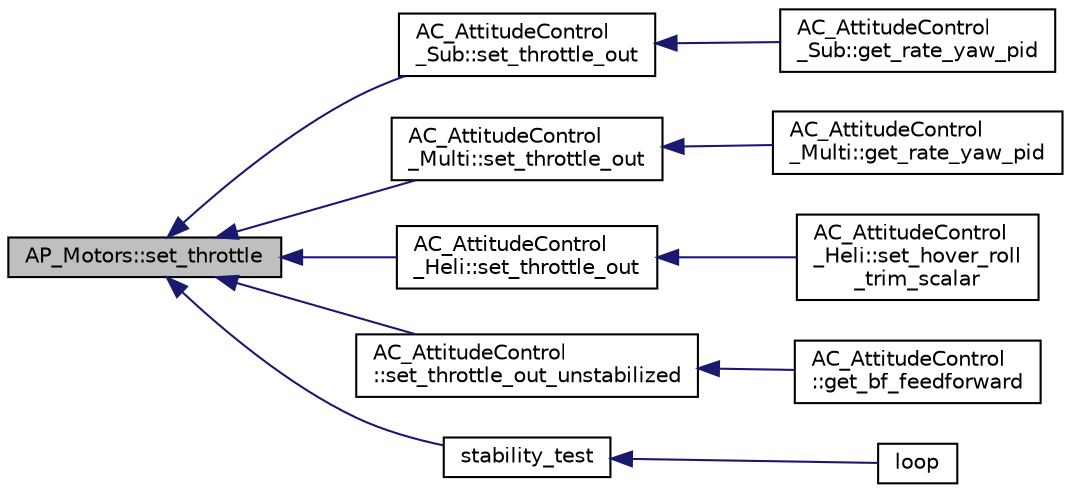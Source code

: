 digraph "AP_Motors::set_throttle"
{
 // INTERACTIVE_SVG=YES
  edge [fontname="Helvetica",fontsize="10",labelfontname="Helvetica",labelfontsize="10"];
  node [fontname="Helvetica",fontsize="10",shape=record];
  rankdir="LR";
  Node1 [label="AP_Motors::set_throttle",height=0.2,width=0.4,color="black", fillcolor="grey75", style="filled", fontcolor="black"];
  Node1 -> Node2 [dir="back",color="midnightblue",fontsize="10",style="solid",fontname="Helvetica"];
  Node2 [label="AC_AttitudeControl\l_Sub::set_throttle_out",height=0.2,width=0.4,color="black", fillcolor="white", style="filled",URL="$classAC__AttitudeControl__Sub.html#a01e89bcda33d4d292631f126b21d64fc"];
  Node2 -> Node3 [dir="back",color="midnightblue",fontsize="10",style="solid",fontname="Helvetica"];
  Node3 [label="AC_AttitudeControl\l_Sub::get_rate_yaw_pid",height=0.2,width=0.4,color="black", fillcolor="white", style="filled",URL="$classAC__AttitudeControl__Sub.html#a2863a951cef77c5087777a0a64144e77"];
  Node1 -> Node4 [dir="back",color="midnightblue",fontsize="10",style="solid",fontname="Helvetica"];
  Node4 [label="AC_AttitudeControl\l_Multi::set_throttle_out",height=0.2,width=0.4,color="black", fillcolor="white", style="filled",URL="$classAC__AttitudeControl__Multi.html#a3e83f3b32e305ad977cdaadf92cc80e1"];
  Node4 -> Node5 [dir="back",color="midnightblue",fontsize="10",style="solid",fontname="Helvetica"];
  Node5 [label="AC_AttitudeControl\l_Multi::get_rate_yaw_pid",height=0.2,width=0.4,color="black", fillcolor="white", style="filled",URL="$classAC__AttitudeControl__Multi.html#a6d8815f4fdfb0214cb5a5cc4a25fb026"];
  Node1 -> Node6 [dir="back",color="midnightblue",fontsize="10",style="solid",fontname="Helvetica"];
  Node6 [label="AC_AttitudeControl\l_Heli::set_throttle_out",height=0.2,width=0.4,color="black", fillcolor="white", style="filled",URL="$classAC__AttitudeControl__Heli.html#af86df98fd0b8a7cc1a58bdcbf44bb480"];
  Node6 -> Node7 [dir="back",color="midnightblue",fontsize="10",style="solid",fontname="Helvetica"];
  Node7 [label="AC_AttitudeControl\l_Heli::set_hover_roll\l_trim_scalar",height=0.2,width=0.4,color="black", fillcolor="white", style="filled",URL="$classAC__AttitudeControl__Heli.html#a5374f1980c33be886994a615797af75d"];
  Node1 -> Node8 [dir="back",color="midnightblue",fontsize="10",style="solid",fontname="Helvetica"];
  Node8 [label="AC_AttitudeControl\l::set_throttle_out_unstabilized",height=0.2,width=0.4,color="black", fillcolor="white", style="filled",URL="$classAC__AttitudeControl.html#a76dacd70bc0485c1046bf0c948bc0156"];
  Node8 -> Node9 [dir="back",color="midnightblue",fontsize="10",style="solid",fontname="Helvetica"];
  Node9 [label="AC_AttitudeControl\l::get_bf_feedforward",height=0.2,width=0.4,color="black", fillcolor="white", style="filled",URL="$classAC__AttitudeControl.html#a4b0e45d449268c319b63534dccebe134"];
  Node1 -> Node10 [dir="back",color="midnightblue",fontsize="10",style="solid",fontname="Helvetica"];
  Node10 [label="stability_test",height=0.2,width=0.4,color="black", fillcolor="white", style="filled",URL="$AP__Motors__test_8cpp.html#a7f47bb79f883994514efee9d8de3ec0c"];
  Node10 -> Node11 [dir="back",color="midnightblue",fontsize="10",style="solid",fontname="Helvetica"];
  Node11 [label="loop",height=0.2,width=0.4,color="black", fillcolor="white", style="filled",URL="$AP__Motors__test_8cpp.html#afe461d27b9c48d5921c00d521181f12f"];
}
